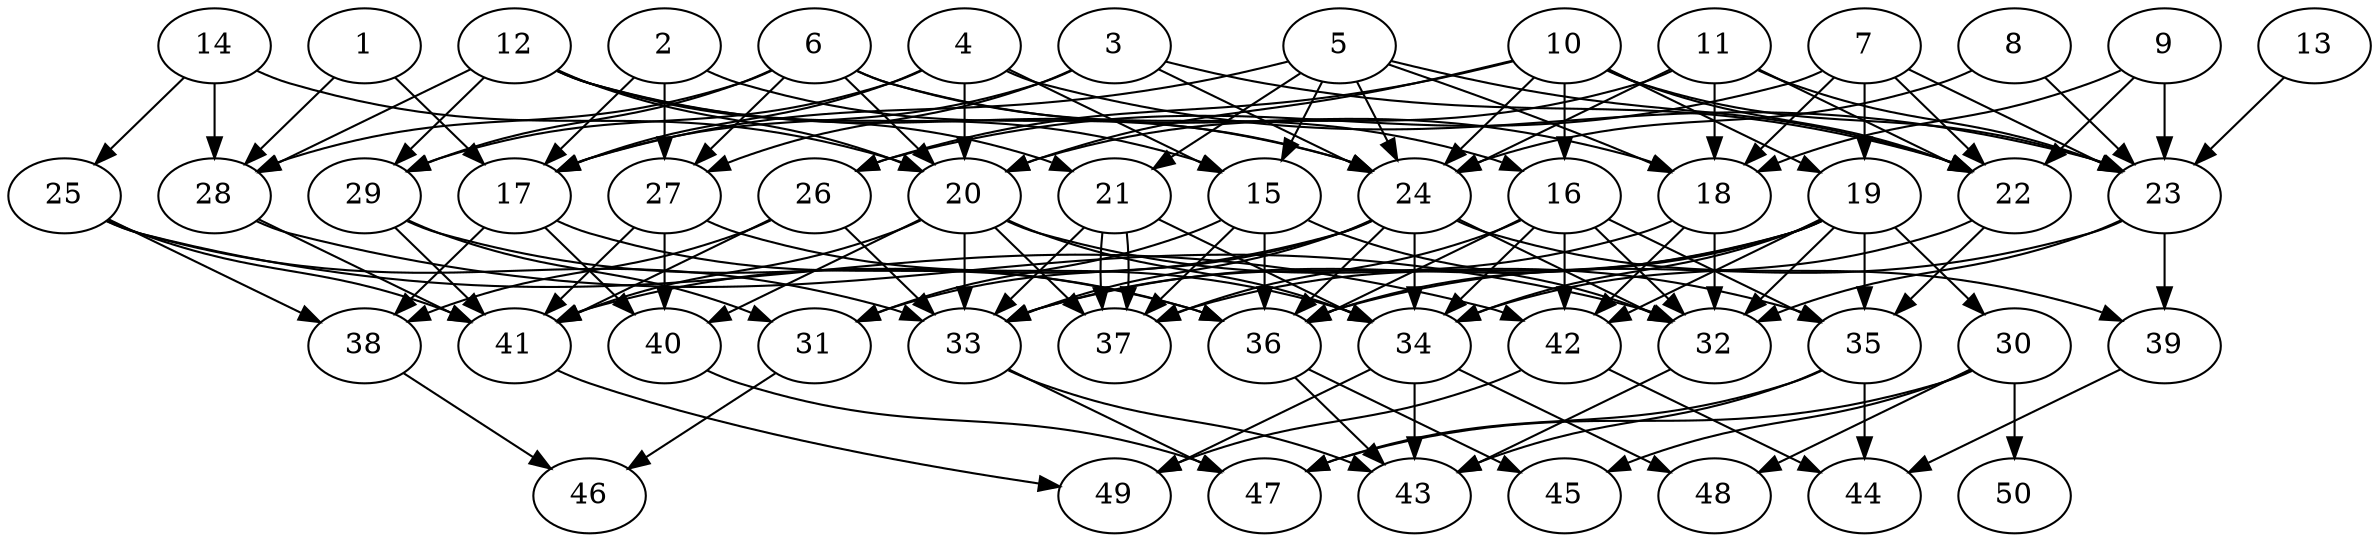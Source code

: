 // DAG automatically generated by daggen at Thu Oct  3 14:07:57 2019
// ./daggen --dot -n 50 --ccr 0.4 --fat 0.7 --regular 0.9 --density 0.5 --mindata 5242880 --maxdata 52428800 
digraph G {
  1 [size="29073920", alpha="0.01", expect_size="11629568"] 
  1 -> 17 [size ="11629568"]
  1 -> 28 [size ="11629568"]
  2 [size="14758400", alpha="0.01", expect_size="5903360"] 
  2 -> 17 [size ="5903360"]
  2 -> 24 [size ="5903360"]
  2 -> 27 [size ="5903360"]
  3 [size="44326400", alpha="0.06", expect_size="17730560"] 
  3 -> 17 [size ="17730560"]
  3 -> 22 [size ="17730560"]
  3 -> 24 [size ="17730560"]
  3 -> 27 [size ="17730560"]
  4 [size="118369280", alpha="0.05", expect_size="47347712"] 
  4 -> 15 [size ="47347712"]
  4 -> 17 [size ="47347712"]
  4 -> 20 [size ="47347712"]
  4 -> 23 [size ="47347712"]
  4 -> 29 [size ="47347712"]
  5 [size="130624000", alpha="0.12", expect_size="52249600"] 
  5 -> 15 [size ="52249600"]
  5 -> 17 [size ="52249600"]
  5 -> 18 [size ="52249600"]
  5 -> 21 [size ="52249600"]
  5 -> 22 [size ="52249600"]
  5 -> 24 [size ="52249600"]
  6 [size="23331840", alpha="0.09", expect_size="9332736"] 
  6 -> 16 [size ="9332736"]
  6 -> 18 [size ="9332736"]
  6 -> 20 [size ="9332736"]
  6 -> 27 [size ="9332736"]
  6 -> 28 [size ="9332736"]
  6 -> 29 [size ="9332736"]
  7 [size="105282560", alpha="0.05", expect_size="42113024"] 
  7 -> 18 [size ="42113024"]
  7 -> 19 [size ="42113024"]
  7 -> 22 [size ="42113024"]
  7 -> 23 [size ="42113024"]
  7 -> 26 [size ="42113024"]
  8 [size="49966080", alpha="0.10", expect_size="19986432"] 
  8 -> 23 [size ="19986432"]
  8 -> 24 [size ="19986432"]
  9 [size="46735360", alpha="0.10", expect_size="18694144"] 
  9 -> 18 [size ="18694144"]
  9 -> 22 [size ="18694144"]
  9 -> 23 [size ="18694144"]
  10 [size="100221440", alpha="0.11", expect_size="40088576"] 
  10 -> 16 [size ="40088576"]
  10 -> 19 [size ="40088576"]
  10 -> 20 [size ="40088576"]
  10 -> 22 [size ="40088576"]
  10 -> 23 [size ="40088576"]
  10 -> 24 [size ="40088576"]
  10 -> 26 [size ="40088576"]
  11 [size="78824960", alpha="0.14", expect_size="31529984"] 
  11 -> 18 [size ="31529984"]
  11 -> 20 [size ="31529984"]
  11 -> 22 [size ="31529984"]
  11 -> 23 [size ="31529984"]
  11 -> 24 [size ="31529984"]
  12 [size="83545600", alpha="0.07", expect_size="33418240"] 
  12 -> 15 [size ="33418240"]
  12 -> 20 [size ="33418240"]
  12 -> 21 [size ="33418240"]
  12 -> 24 [size ="33418240"]
  12 -> 28 [size ="33418240"]
  12 -> 29 [size ="33418240"]
  13 [size="89469440", alpha="0.02", expect_size="35787776"] 
  13 -> 23 [size ="35787776"]
  14 [size="123248640", alpha="0.05", expect_size="49299456"] 
  14 -> 20 [size ="49299456"]
  14 -> 25 [size ="49299456"]
  14 -> 28 [size ="49299456"]
  15 [size="36180480", alpha="0.09", expect_size="14472192"] 
  15 -> 31 [size ="14472192"]
  15 -> 32 [size ="14472192"]
  15 -> 36 [size ="14472192"]
  15 -> 37 [size ="14472192"]
  16 [size="108853760", alpha="0.02", expect_size="43541504"] 
  16 -> 32 [size ="43541504"]
  16 -> 34 [size ="43541504"]
  16 -> 35 [size ="43541504"]
  16 -> 36 [size ="43541504"]
  16 -> 37 [size ="43541504"]
  16 -> 42 [size ="43541504"]
  17 [size="41804800", alpha="0.09", expect_size="16721920"] 
  17 -> 36 [size ="16721920"]
  17 -> 38 [size ="16721920"]
  17 -> 40 [size ="16721920"]
  18 [size="69583360", alpha="0.02", expect_size="27833344"] 
  18 -> 32 [size ="27833344"]
  18 -> 33 [size ="27833344"]
  18 -> 42 [size ="27833344"]
  19 [size="129825280", alpha="0.05", expect_size="51930112"] 
  19 -> 30 [size ="51930112"]
  19 -> 32 [size ="51930112"]
  19 -> 33 [size ="51930112"]
  19 -> 34 [size ="51930112"]
  19 -> 35 [size ="51930112"]
  19 -> 36 [size ="51930112"]
  19 -> 37 [size ="51930112"]
  19 -> 42 [size ="51930112"]
  20 [size="68846080", alpha="0.20", expect_size="27538432"] 
  20 -> 33 [size ="27538432"]
  20 -> 34 [size ="27538432"]
  20 -> 35 [size ="27538432"]
  20 -> 37 [size ="27538432"]
  20 -> 40 [size ="27538432"]
  20 -> 41 [size ="27538432"]
  21 [size="13414400", alpha="0.17", expect_size="5365760"] 
  21 -> 33 [size ="5365760"]
  21 -> 34 [size ="5365760"]
  21 -> 37 [size ="5365760"]
  21 -> 37 [size ="5365760"]
  22 [size="96107520", alpha="0.15", expect_size="38443008"] 
  22 -> 34 [size ="38443008"]
  22 -> 35 [size ="38443008"]
  23 [size="20636160", alpha="0.17", expect_size="8254464"] 
  23 -> 32 [size ="8254464"]
  23 -> 36 [size ="8254464"]
  23 -> 39 [size ="8254464"]
  24 [size="30238720", alpha="0.18", expect_size="12095488"] 
  24 -> 31 [size ="12095488"]
  24 -> 32 [size ="12095488"]
  24 -> 33 [size ="12095488"]
  24 -> 34 [size ="12095488"]
  24 -> 36 [size ="12095488"]
  24 -> 39 [size ="12095488"]
  24 -> 41 [size ="12095488"]
  25 [size="57446400", alpha="0.19", expect_size="22978560"] 
  25 -> 33 [size ="22978560"]
  25 -> 38 [size ="22978560"]
  25 -> 41 [size ="22978560"]
  25 -> 42 [size ="22978560"]
  26 [size="112619520", alpha="0.01", expect_size="45047808"] 
  26 -> 33 [size ="45047808"]
  26 -> 38 [size ="45047808"]
  26 -> 41 [size ="45047808"]
  27 [size="124346880", alpha="0.19", expect_size="49738752"] 
  27 -> 34 [size ="49738752"]
  27 -> 40 [size ="49738752"]
  27 -> 41 [size ="49738752"]
  28 [size="60218880", alpha="0.03", expect_size="24087552"] 
  28 -> 32 [size ="24087552"]
  28 -> 41 [size ="24087552"]
  29 [size="74688000", alpha="0.13", expect_size="29875200"] 
  29 -> 31 [size ="29875200"]
  29 -> 36 [size ="29875200"]
  29 -> 41 [size ="29875200"]
  30 [size="106839040", alpha="0.18", expect_size="42735616"] 
  30 -> 45 [size ="42735616"]
  30 -> 47 [size ="42735616"]
  30 -> 48 [size ="42735616"]
  30 -> 50 [size ="42735616"]
  31 [size="106572800", alpha="0.13", expect_size="42629120"] 
  31 -> 46 [size ="42629120"]
  32 [size="89858560", alpha="0.01", expect_size="35943424"] 
  32 -> 43 [size ="35943424"]
  33 [size="58344960", alpha="0.02", expect_size="23337984"] 
  33 -> 43 [size ="23337984"]
  33 -> 47 [size ="23337984"]
  34 [size="43258880", alpha="0.01", expect_size="17303552"] 
  34 -> 43 [size ="17303552"]
  34 -> 48 [size ="17303552"]
  34 -> 49 [size ="17303552"]
  35 [size="31892480", alpha="0.04", expect_size="12756992"] 
  35 -> 43 [size ="12756992"]
  35 -> 44 [size ="12756992"]
  35 -> 47 [size ="12756992"]
  36 [size="23800320", alpha="0.04", expect_size="9520128"] 
  36 -> 43 [size ="9520128"]
  36 -> 45 [size ="9520128"]
  37 [size="29207040", alpha="0.08", expect_size="11682816"] 
  38 [size="22330880", alpha="0.02", expect_size="8932352"] 
  38 -> 46 [size ="8932352"]
  39 [size="40025600", alpha="0.16", expect_size="16010240"] 
  39 -> 44 [size ="16010240"]
  40 [size="115927040", alpha="0.19", expect_size="46370816"] 
  40 -> 47 [size ="46370816"]
  41 [size="101217280", alpha="0.02", expect_size="40486912"] 
  41 -> 49 [size ="40486912"]
  42 [size="61616640", alpha="0.19", expect_size="24646656"] 
  42 -> 44 [size ="24646656"]
  42 -> 49 [size ="24646656"]
  43 [size="67566080", alpha="0.18", expect_size="27026432"] 
  44 [size="77460480", alpha="0.19", expect_size="30984192"] 
  45 [size="83481600", alpha="0.08", expect_size="33392640"] 
  46 [size="108702720", alpha="0.14", expect_size="43481088"] 
  47 [size="130903040", alpha="0.19", expect_size="52361216"] 
  48 [size="60823040", alpha="0.12", expect_size="24329216"] 
  49 [size="72896000", alpha="0.15", expect_size="29158400"] 
  50 [size="47920640", alpha="0.14", expect_size="19168256"] 
}
